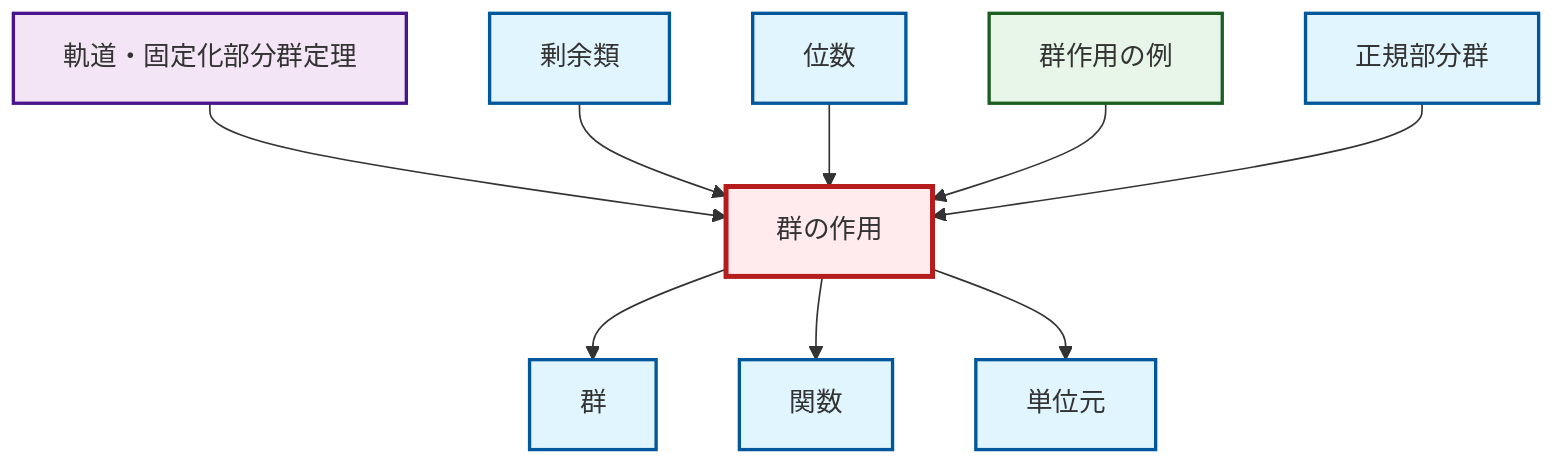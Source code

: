 graph TD
    classDef definition fill:#e1f5fe,stroke:#01579b,stroke-width:2px
    classDef theorem fill:#f3e5f5,stroke:#4a148c,stroke-width:2px
    classDef axiom fill:#fff3e0,stroke:#e65100,stroke-width:2px
    classDef example fill:#e8f5e9,stroke:#1b5e20,stroke-width:2px
    classDef current fill:#ffebee,stroke:#b71c1c,stroke-width:3px
    thm-orbit-stabilizer["軌道・固定化部分群定理"]:::theorem
    def-function["関数"]:::definition
    ex-group-action-examples["群作用の例"]:::example
    def-group-action["群の作用"]:::definition
    def-coset["剰余類"]:::definition
    def-group["群"]:::definition
    def-identity-element["単位元"]:::definition
    def-normal-subgroup["正規部分群"]:::definition
    def-order["位数"]:::definition
    def-group-action --> def-group
    def-group-action --> def-function
    thm-orbit-stabilizer --> def-group-action
    def-group-action --> def-identity-element
    def-coset --> def-group-action
    def-order --> def-group-action
    ex-group-action-examples --> def-group-action
    def-normal-subgroup --> def-group-action
    class def-group-action current
